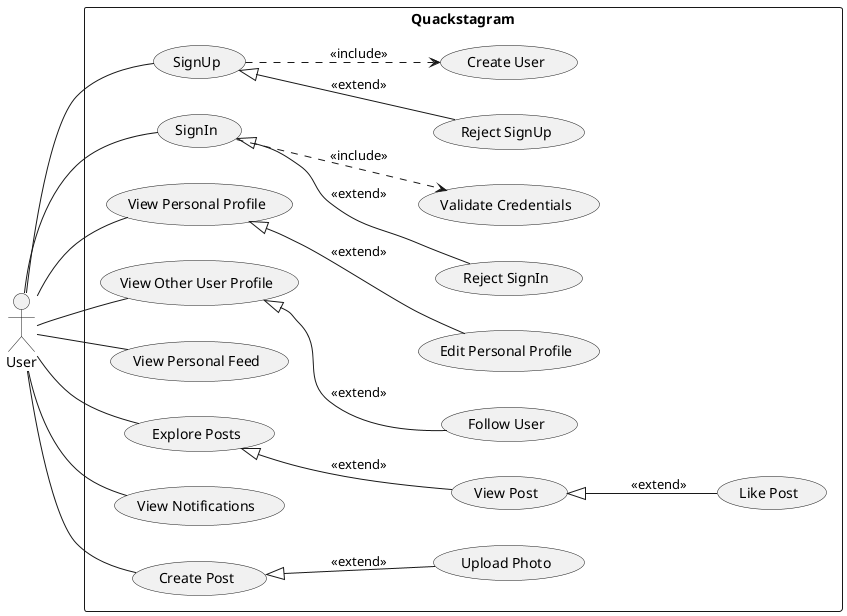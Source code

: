 @startuml Use Case Diagram
left to right direction

actor User as U

rectangle Quackstagram {
    (SignUp) as SU
    (SignIn) as SI
    (Reject SignUp) as RSU
    (Reject SignIn) as RSI
    (Validate Credentials) as VC
    (Create User) as CU

    (View Personal Profile) as VPP
    (Edit Personal Profile) as EPP

    (View Other User Profile) as VOUP
    
    (View Personal Feed) as VPF
    (Explore Posts) as EP
    (View Notifications) as VN
    
    (View Post) as VP
    (Create Post) as CP
    (Upload Photo) as UP

    (Like Post) as LP
    (Follow User) as FU
}

U -- (SU)
SU <|-- (RSU) : <<extend>>
SU ..> (CU) : <<include>>
U -- (SI)
SI ..> (VC) : <<include>>
SI <|-- (RSI) : <<extend>>
U -- (VPP)
VPP <|-- (EPP) : <<extend>>
U -- (VPF)
U -- (EP)
U -- (VOUP)
U -- (VN)
VOUP <|-- (FU) : <<extend>>
VP <|-- (LP) : <<extend>>
U -- (CP)
CP <|-- (UP) : <<extend>>
EP <|-- (VP) : <<extend>>